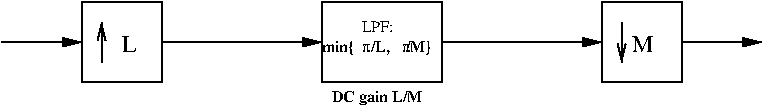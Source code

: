 #FIG 3.2
Landscape
Center
Inches
Letter  
100.00
Single
-2
1200 2
2 2 0 1 0 7 50 0 -1 4.000 0 0 -1 0 0 5
	 4500 5400 5400 5400 5400 6000 4500 6000 4500 5400
2 1 0 1 0 7 50 0 -1 4.000 0 0 -1 1 0 2
	1 1 1.00 60.00 120.00
	 3300 5700 4500 5700
2 1 0 1 0 7 50 0 -1 4.000 0 0 -1 1 0 2
	1 1 1.00 60.00 120.00
	 5400 5700 6600 5700
2 2 0 1 0 7 50 0 -1 4.000 0 0 -1 0 0 5
	 6600 5400 7200 5400 7200 6000 6600 6000 6600 5400
2 1 0 1 0 7 50 0 -1 4.000 0 0 -1 1 0 2
	1 1 1.00 60.00 120.00
	 7200 5700 7800 5700
2 1 0 1 0 7 50 0 -1 4.000 0 0 -1 1 0 2
	1 1 1.00 60.00 120.00
	 2100 5700 2700 5700
2 2 0 1 0 7 50 0 -1 4.000 0 0 -1 0 0 5
	 2700 5400 3300 5400 3300 6000 2700 6000 2700 5400
2 1 0 1 0 7 50 0 -1 0.000 0 0 -1 0 1 2
	0 0 1.00 60.00 120.00
	 2850 5550 2850 5850
2 1 0 1 0 7 50 0 -1 0.000 0 0 -1 1 0 2
	0 0 1.00 60.00 120.00
	 6750 5550 6750 5850
4 0 0 50 0 0 12 0.0000 4 135 105 3000 5775 L\001
4 0 0 50 0 0 12 0.0000 4 135 165 6825 5775 M\001
4 0 0 50 0 0 8 0.0000 4 75 255 4800 5625 LPF:\001
4 0 0 50 0 2 8 0.0000 4 120 840 4500 5775 min{    /L,    /M}\001
4 0 0 50 0 32 8 0.0000 4 60 75 5100 5775 p\001
4 0 0 50 0 32 8 0.0000 4 60 75 4800 5775 p\001
4 0 0 50 0 2 8 0.0000 4 120 705 4575 6150 DC gain L/M\001
